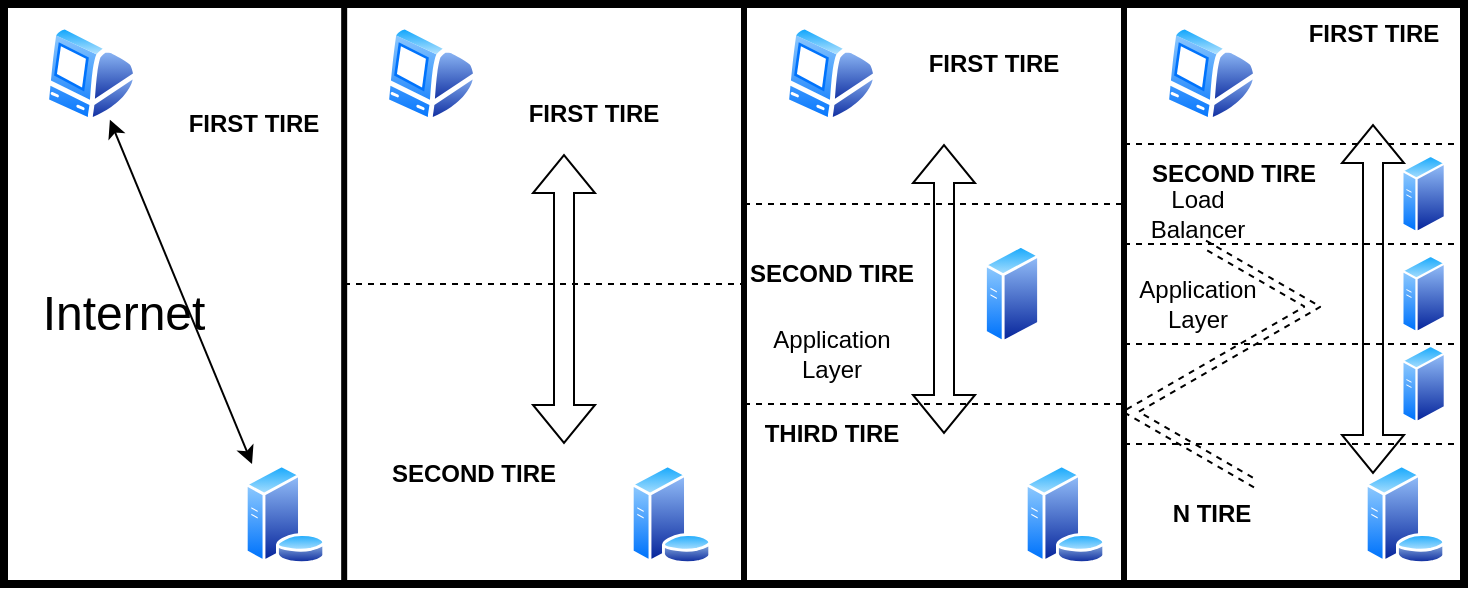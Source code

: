 <mxfile version="24.7.1" type="device">
  <diagram name="Page-1" id="oZJlcAyYHxREv3OVX5jt">
    <mxGraphModel dx="825" dy="503" grid="1" gridSize="10" guides="1" tooltips="1" connect="1" arrows="1" fold="1" page="1" pageScale="1" pageWidth="827" pageHeight="1169" math="0" shadow="0">
      <root>
        <mxCell id="0" />
        <mxCell id="1" parent="0" />
        <mxCell id="hZBscBSu2HAEM9pTOT4c-1" value="" style="rounded=0;whiteSpace=wrap;html=1;fillOpacity=0;strokeWidth=4;" vertex="1" parent="1">
          <mxGeometry x="80" y="200" width="730" height="290" as="geometry" />
        </mxCell>
        <mxCell id="hZBscBSu2HAEM9pTOT4c-2" value="" style="endArrow=none;html=1;rounded=0;entryX=0.233;entryY=0;entryDx=0;entryDy=0;entryPerimeter=0;exitX=0.233;exitY=1;exitDx=0;exitDy=0;exitPerimeter=0;strokeWidth=3;" edge="1" parent="1" source="hZBscBSu2HAEM9pTOT4c-1" target="hZBscBSu2HAEM9pTOT4c-1">
          <mxGeometry width="50" height="50" relative="1" as="geometry">
            <mxPoint x="150" y="260" as="sourcePoint" />
            <mxPoint x="200" y="210" as="targetPoint" />
          </mxGeometry>
        </mxCell>
        <mxCell id="hZBscBSu2HAEM9pTOT4c-3" value="" style="endArrow=none;html=1;rounded=0;entryX=0.233;entryY=0;entryDx=0;entryDy=0;entryPerimeter=0;exitX=0.233;exitY=1;exitDx=0;exitDy=0;exitPerimeter=0;strokeWidth=3;" edge="1" parent="1">
          <mxGeometry width="50" height="50" relative="1" as="geometry">
            <mxPoint x="450" y="490" as="sourcePoint" />
            <mxPoint x="450" y="200" as="targetPoint" />
          </mxGeometry>
        </mxCell>
        <mxCell id="hZBscBSu2HAEM9pTOT4c-4" value="" style="endArrow=none;html=1;rounded=0;entryX=0.233;entryY=0;entryDx=0;entryDy=0;entryPerimeter=0;exitX=0.233;exitY=1;exitDx=0;exitDy=0;exitPerimeter=0;strokeWidth=3;" edge="1" parent="1">
          <mxGeometry width="50" height="50" relative="1" as="geometry">
            <mxPoint x="640" y="490" as="sourcePoint" />
            <mxPoint x="640" y="200" as="targetPoint" />
          </mxGeometry>
        </mxCell>
        <mxCell id="hZBscBSu2HAEM9pTOT4c-5" value="" style="image;aspect=fixed;perimeter=ellipsePerimeter;html=1;align=center;shadow=0;dashed=0;spacingTop=3;image=img/lib/active_directory/mac_client.svg;" vertex="1" parent="1">
          <mxGeometry x="100" y="210" width="47" height="50" as="geometry" />
        </mxCell>
        <mxCell id="hZBscBSu2HAEM9pTOT4c-6" value="" style="image;aspect=fixed;perimeter=ellipsePerimeter;html=1;align=center;shadow=0;dashed=0;spacingTop=3;image=img/lib/active_directory/mac_client.svg;" vertex="1" parent="1">
          <mxGeometry x="270" y="210" width="47" height="50" as="geometry" />
        </mxCell>
        <mxCell id="hZBscBSu2HAEM9pTOT4c-7" value="" style="image;aspect=fixed;perimeter=ellipsePerimeter;html=1;align=center;shadow=0;dashed=0;spacingTop=3;image=img/lib/active_directory/mac_client.svg;" vertex="1" parent="1">
          <mxGeometry x="470" y="210" width="47" height="50" as="geometry" />
        </mxCell>
        <mxCell id="hZBscBSu2HAEM9pTOT4c-8" value="" style="image;aspect=fixed;perimeter=ellipsePerimeter;html=1;align=center;shadow=0;dashed=0;spacingTop=3;image=img/lib/active_directory/mac_client.svg;" vertex="1" parent="1">
          <mxGeometry x="660" y="210" width="47" height="50" as="geometry" />
        </mxCell>
        <mxCell id="hZBscBSu2HAEM9pTOT4c-9" value="" style="image;aspect=fixed;perimeter=ellipsePerimeter;html=1;align=center;shadow=0;dashed=0;spacingTop=3;image=img/lib/active_directory/database_server.svg;" vertex="1" parent="1">
          <mxGeometry x="200" y="430" width="41" height="50" as="geometry" />
        </mxCell>
        <mxCell id="hZBscBSu2HAEM9pTOT4c-10" value="" style="image;aspect=fixed;perimeter=ellipsePerimeter;html=1;align=center;shadow=0;dashed=0;spacingTop=3;image=img/lib/active_directory/database_server.svg;" vertex="1" parent="1">
          <mxGeometry x="393" y="430" width="41" height="50" as="geometry" />
        </mxCell>
        <mxCell id="hZBscBSu2HAEM9pTOT4c-11" value="" style="image;aspect=fixed;perimeter=ellipsePerimeter;html=1;align=center;shadow=0;dashed=0;spacingTop=3;image=img/lib/active_directory/database_server.svg;" vertex="1" parent="1">
          <mxGeometry x="590" y="430" width="41" height="50" as="geometry" />
        </mxCell>
        <mxCell id="hZBscBSu2HAEM9pTOT4c-12" value="" style="image;aspect=fixed;perimeter=ellipsePerimeter;html=1;align=center;shadow=0;dashed=0;spacingTop=3;image=img/lib/active_directory/database_server.svg;" vertex="1" parent="1">
          <mxGeometry x="760" y="430" width="41" height="50" as="geometry" />
        </mxCell>
        <mxCell id="hZBscBSu2HAEM9pTOT4c-18" value="&lt;font style=&quot;font-size: 24px;&quot;&gt;Internet&lt;/font&gt;" style="text;html=1;align=center;verticalAlign=middle;whiteSpace=wrap;rounded=0;" vertex="1" parent="1">
          <mxGeometry x="110" y="340" width="60" height="30" as="geometry" />
        </mxCell>
        <mxCell id="hZBscBSu2HAEM9pTOT4c-20" value="&lt;b&gt;FIRST TIRE&lt;/b&gt;" style="text;html=1;align=center;verticalAlign=middle;whiteSpace=wrap;rounded=0;" vertex="1" parent="1">
          <mxGeometry x="160" y="245" width="90" height="30" as="geometry" />
        </mxCell>
        <mxCell id="hZBscBSu2HAEM9pTOT4c-21" value="&lt;b&gt;FIRST TIRE&lt;/b&gt;" style="text;html=1;align=center;verticalAlign=middle;whiteSpace=wrap;rounded=0;" vertex="1" parent="1">
          <mxGeometry x="330" y="240" width="90" height="30" as="geometry" />
        </mxCell>
        <mxCell id="hZBscBSu2HAEM9pTOT4c-22" value="&lt;b&gt;SECOND TIRE&lt;/b&gt;" style="text;html=1;align=center;verticalAlign=middle;whiteSpace=wrap;rounded=0;" vertex="1" parent="1">
          <mxGeometry x="270" y="420" width="90" height="30" as="geometry" />
        </mxCell>
        <mxCell id="hZBscBSu2HAEM9pTOT4c-23" value="" style="endArrow=none;dashed=1;html=1;rounded=0;endSize=6;jumpSize=10;" edge="1" parent="1">
          <mxGeometry width="50" height="50" relative="1" as="geometry">
            <mxPoint x="250" y="340" as="sourcePoint" />
            <mxPoint x="450" y="340" as="targetPoint" />
          </mxGeometry>
        </mxCell>
        <mxCell id="hZBscBSu2HAEM9pTOT4c-24" value="" style="endArrow=none;dashed=1;html=1;rounded=0;" edge="1" parent="1">
          <mxGeometry width="50" height="50" relative="1" as="geometry">
            <mxPoint x="450" y="300" as="sourcePoint" />
            <mxPoint x="640" y="300" as="targetPoint" />
          </mxGeometry>
        </mxCell>
        <mxCell id="hZBscBSu2HAEM9pTOT4c-25" value="" style="endArrow=none;dashed=1;html=1;rounded=0;" edge="1" parent="1">
          <mxGeometry width="50" height="50" relative="1" as="geometry">
            <mxPoint x="450" y="400" as="sourcePoint" />
            <mxPoint x="640" y="400" as="targetPoint" />
          </mxGeometry>
        </mxCell>
        <mxCell id="hZBscBSu2HAEM9pTOT4c-26" value="" style="endArrow=none;dashed=1;html=1;rounded=0;" edge="1" parent="1">
          <mxGeometry width="50" height="50" relative="1" as="geometry">
            <mxPoint x="640" y="270" as="sourcePoint" />
            <mxPoint x="810" y="270" as="targetPoint" />
          </mxGeometry>
        </mxCell>
        <mxCell id="hZBscBSu2HAEM9pTOT4c-27" value="" style="endArrow=none;dashed=1;html=1;rounded=0;" edge="1" parent="1">
          <mxGeometry width="50" height="50" relative="1" as="geometry">
            <mxPoint x="640" y="320" as="sourcePoint" />
            <mxPoint x="810" y="320" as="targetPoint" />
          </mxGeometry>
        </mxCell>
        <mxCell id="hZBscBSu2HAEM9pTOT4c-28" value="" style="endArrow=none;dashed=1;html=1;rounded=0;" edge="1" parent="1">
          <mxGeometry width="50" height="50" relative="1" as="geometry">
            <mxPoint x="640" y="420" as="sourcePoint" />
            <mxPoint x="810" y="420" as="targetPoint" />
          </mxGeometry>
        </mxCell>
        <mxCell id="hZBscBSu2HAEM9pTOT4c-29" value="" style="endArrow=none;dashed=1;html=1;rounded=0;" edge="1" parent="1">
          <mxGeometry width="50" height="50" relative="1" as="geometry">
            <mxPoint x="640" y="370" as="sourcePoint" />
            <mxPoint x="810" y="370" as="targetPoint" />
          </mxGeometry>
        </mxCell>
        <mxCell id="hZBscBSu2HAEM9pTOT4c-30" value="&lt;b&gt;FIRST TIRE&lt;/b&gt;" style="text;html=1;align=center;verticalAlign=middle;whiteSpace=wrap;rounded=0;" vertex="1" parent="1">
          <mxGeometry x="720" y="200" width="90" height="30" as="geometry" />
        </mxCell>
        <mxCell id="hZBscBSu2HAEM9pTOT4c-31" value="&lt;b&gt;SECOND TIRE&lt;/b&gt;" style="text;html=1;align=center;verticalAlign=middle;whiteSpace=wrap;rounded=0;" vertex="1" parent="1">
          <mxGeometry x="650" y="270" width="90" height="30" as="geometry" />
        </mxCell>
        <mxCell id="hZBscBSu2HAEM9pTOT4c-32" value="&lt;b&gt;THIRD TIRE&lt;/b&gt;" style="text;html=1;align=center;verticalAlign=middle;whiteSpace=wrap;rounded=0;" vertex="1" parent="1">
          <mxGeometry x="448.5" y="400" width="90" height="30" as="geometry" />
        </mxCell>
        <mxCell id="hZBscBSu2HAEM9pTOT4c-33" value="&lt;b&gt;N TIRE&lt;/b&gt;" style="text;html=1;align=center;verticalAlign=middle;whiteSpace=wrap;rounded=0;" vertex="1" parent="1">
          <mxGeometry x="638.5" y="440" width="90" height="30" as="geometry" />
        </mxCell>
        <mxCell id="hZBscBSu2HAEM9pTOT4c-34" value="" style="endArrow=none;dashed=1;html=1;rounded=0;shape=link;edgeStyle=isometricEdgeStyle;elbow=vertical;exitX=0.75;exitY=0;exitDx=0;exitDy=0;" edge="1" parent="1" source="hZBscBSu2HAEM9pTOT4c-33">
          <mxGeometry width="50" height="50" relative="1" as="geometry">
            <mxPoint x="680" y="420" as="sourcePoint" />
            <mxPoint x="680" y="320" as="targetPoint" />
            <Array as="points">
              <mxPoint x="650" y="400" />
              <mxPoint x="660" y="390" />
              <mxPoint x="720" y="350" />
            </Array>
          </mxGeometry>
        </mxCell>
        <mxCell id="hZBscBSu2HAEM9pTOT4c-35" value="" style="shape=flexArrow;endArrow=classic;startArrow=classic;html=1;rounded=0;exitX=1;exitY=0;exitDx=0;exitDy=0;" edge="1" parent="1" source="hZBscBSu2HAEM9pTOT4c-22">
          <mxGeometry width="100" height="100" relative="1" as="geometry">
            <mxPoint x="270" y="410" as="sourcePoint" />
            <mxPoint x="360" y="275" as="targetPoint" />
          </mxGeometry>
        </mxCell>
        <mxCell id="hZBscBSu2HAEM9pTOT4c-36" value="" style="shape=flexArrow;endArrow=classic;startArrow=classic;html=1;rounded=0;exitX=1;exitY=0;exitDx=0;exitDy=0;" edge="1" parent="1">
          <mxGeometry width="100" height="100" relative="1" as="geometry">
            <mxPoint x="550" y="415" as="sourcePoint" />
            <mxPoint x="550" y="270" as="targetPoint" />
          </mxGeometry>
        </mxCell>
        <mxCell id="hZBscBSu2HAEM9pTOT4c-38" value="" style="shape=flexArrow;endArrow=classic;startArrow=classic;html=1;rounded=0;exitX=1;exitY=0.5;exitDx=0;exitDy=0;" edge="1" parent="1">
          <mxGeometry width="100" height="100" relative="1" as="geometry">
            <mxPoint x="764.5" y="435" as="sourcePoint" />
            <mxPoint x="764.5" y="260" as="targetPoint" />
          </mxGeometry>
        </mxCell>
        <mxCell id="hZBscBSu2HAEM9pTOT4c-39" value="" style="image;aspect=fixed;perimeter=ellipsePerimeter;html=1;align=center;shadow=0;dashed=0;spacingTop=3;image=img/lib/active_directory/generic_server.svg;" vertex="1" parent="1">
          <mxGeometry x="570" y="320" width="28.0" height="50" as="geometry" />
        </mxCell>
        <mxCell id="hZBscBSu2HAEM9pTOT4c-40" value="" style="image;aspect=fixed;perimeter=ellipsePerimeter;html=1;align=center;shadow=0;dashed=0;spacingTop=3;image=img/lib/active_directory/generic_server.svg;" vertex="1" parent="1">
          <mxGeometry x="778.6" y="275" width="22.4" height="40" as="geometry" />
        </mxCell>
        <mxCell id="hZBscBSu2HAEM9pTOT4c-41" value="" style="image;aspect=fixed;perimeter=ellipsePerimeter;html=1;align=center;shadow=0;dashed=0;spacingTop=3;image=img/lib/active_directory/generic_server.svg;" vertex="1" parent="1">
          <mxGeometry x="778.6" y="325" width="22.4" height="40" as="geometry" />
        </mxCell>
        <mxCell id="hZBscBSu2HAEM9pTOT4c-42" value="" style="image;aspect=fixed;perimeter=ellipsePerimeter;html=1;align=center;shadow=0;dashed=0;spacingTop=3;image=img/lib/active_directory/generic_server.svg;" vertex="1" parent="1">
          <mxGeometry x="778.6" y="370" width="22.4" height="40" as="geometry" />
        </mxCell>
        <mxCell id="hZBscBSu2HAEM9pTOT4c-43" value="" style="endArrow=classic;startArrow=classic;html=1;rounded=0;exitX=0.098;exitY=0;exitDx=0;exitDy=0;exitPerimeter=0;" edge="1" parent="1" source="hZBscBSu2HAEM9pTOT4c-9" target="hZBscBSu2HAEM9pTOT4c-5">
          <mxGeometry width="50" height="50" relative="1" as="geometry">
            <mxPoint x="120" y="370" as="sourcePoint" />
            <mxPoint x="170" y="320" as="targetPoint" />
          </mxGeometry>
        </mxCell>
        <mxCell id="hZBscBSu2HAEM9pTOT4c-45" value="&lt;b&gt;FIRST TIRE&lt;/b&gt;" style="text;html=1;align=center;verticalAlign=middle;whiteSpace=wrap;rounded=0;" vertex="1" parent="1">
          <mxGeometry x="530" y="215" width="90" height="30" as="geometry" />
        </mxCell>
        <mxCell id="hZBscBSu2HAEM9pTOT4c-46" value="&lt;b&gt;SECOND TIRE&lt;/b&gt;" style="text;html=1;align=center;verticalAlign=middle;whiteSpace=wrap;rounded=0;" vertex="1" parent="1">
          <mxGeometry x="448.5" y="320" width="90" height="30" as="geometry" />
        </mxCell>
        <mxCell id="hZBscBSu2HAEM9pTOT4c-47" value="Application Layer" style="text;html=1;align=center;verticalAlign=middle;whiteSpace=wrap;rounded=0;" vertex="1" parent="1">
          <mxGeometry x="464" y="360" width="60" height="30" as="geometry" />
        </mxCell>
        <mxCell id="hZBscBSu2HAEM9pTOT4c-48" value="Load Balancer" style="text;html=1;align=center;verticalAlign=middle;whiteSpace=wrap;rounded=0;" vertex="1" parent="1">
          <mxGeometry x="647" y="290" width="60" height="30" as="geometry" />
        </mxCell>
        <mxCell id="hZBscBSu2HAEM9pTOT4c-49" value="Application Layer" style="text;html=1;align=center;verticalAlign=middle;whiteSpace=wrap;rounded=0;" vertex="1" parent="1">
          <mxGeometry x="647" y="335" width="60" height="30" as="geometry" />
        </mxCell>
      </root>
    </mxGraphModel>
  </diagram>
</mxfile>
